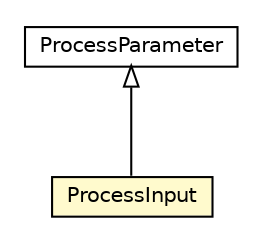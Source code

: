 #!/usr/local/bin/dot
#
# Class diagram 
# Generated by UMLGraph version R5_6-24-gf6e263 (http://www.umlgraph.org/)
#

digraph G {
	edge [fontname="Helvetica",fontsize=10,labelfontname="Helvetica",labelfontsize=10];
	node [fontname="Helvetica",fontsize=10,shape=plaintext];
	nodesep=0.25;
	ranksep=0.5;
	// org.universAAL.middleware.service.owls.process.ProcessInput
	c281670 [label=<<table title="org.universAAL.middleware.service.owls.process.ProcessInput" border="0" cellborder="1" cellspacing="0" cellpadding="2" port="p" bgcolor="lemonChiffon" href="./ProcessInput.html">
		<tr><td><table border="0" cellspacing="0" cellpadding="1">
<tr><td align="center" balign="center"> ProcessInput </td></tr>
		</table></td></tr>
		</table>>, URL="./ProcessInput.html", fontname="Helvetica", fontcolor="black", fontsize=10.0];
	// org.universAAL.middleware.service.owls.process.ProcessParameter
	c281672 [label=<<table title="org.universAAL.middleware.service.owls.process.ProcessParameter" border="0" cellborder="1" cellspacing="0" cellpadding="2" port="p" href="./ProcessParameter.html">
		<tr><td><table border="0" cellspacing="0" cellpadding="1">
<tr><td align="center" balign="center"> ProcessParameter </td></tr>
		</table></td></tr>
		</table>>, URL="./ProcessParameter.html", fontname="Helvetica", fontcolor="black", fontsize=10.0];
	//org.universAAL.middleware.service.owls.process.ProcessInput extends org.universAAL.middleware.service.owls.process.ProcessParameter
	c281672:p -> c281670:p [dir=back,arrowtail=empty];
}

